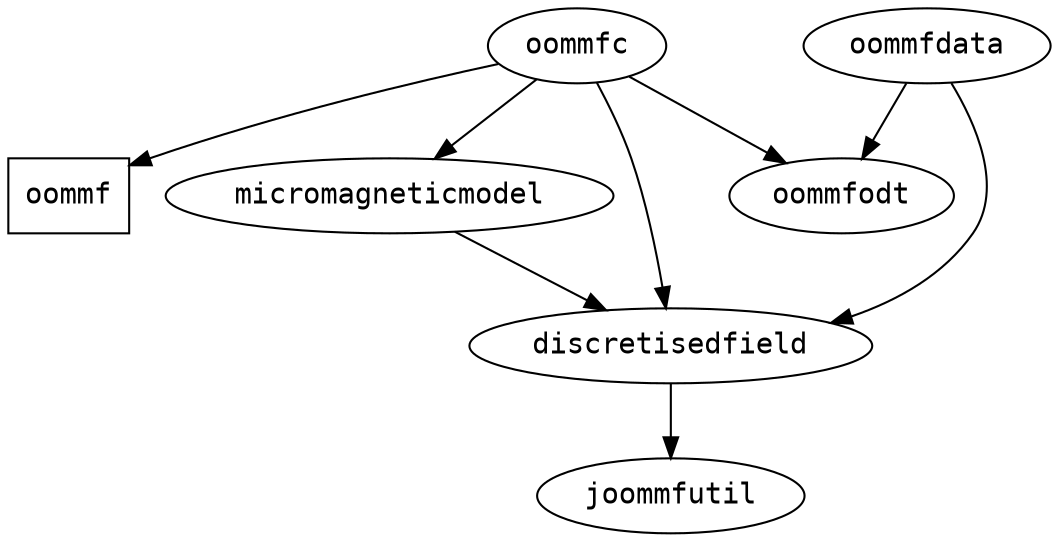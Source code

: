 digraph graphname {
     graph [fontname = "inconsolata"];
     node [fontname = "inconsolata"];
     edge [fontname = "inconsolata"];
     oommf [shape=box];
     oommfc -> oommf;
     oommfc -> micromagneticmodel;
     oommfc -> discretisedfield;
     oommfc -> oommfodt;
     oommfdata -> oommfodt;
     oommfdata -> discretisedfield;
     micromagneticmodel -> discretisedfield;
     discretisedfield -> joommfutil;
 }



